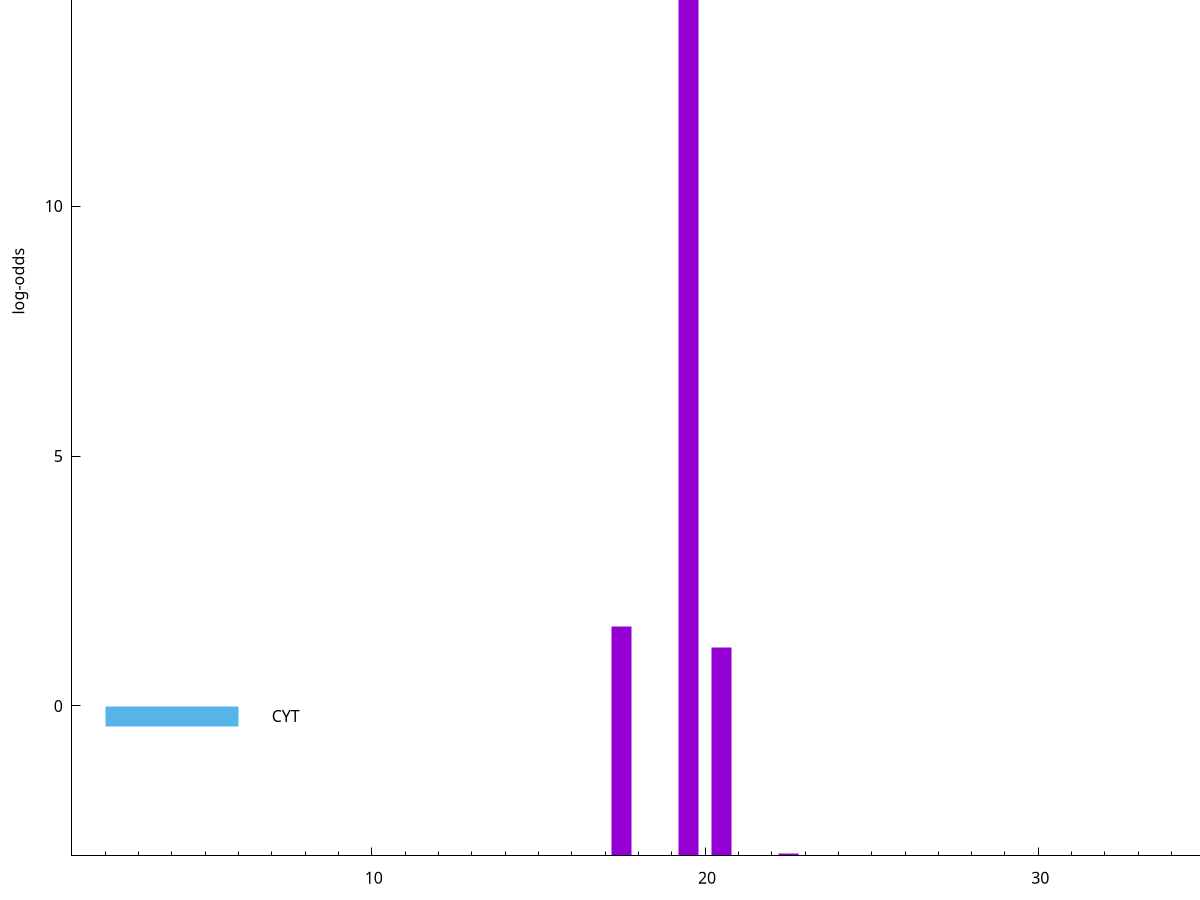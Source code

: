 set title "LipoP predictions for SRR5666468.gff"
set size 2., 1.4
set xrange [1:70] 
set mxtics 10
set yrange [-3:20]
set y2range [0:23]
set ylabel "log-odds"
set term postscript eps color solid "Helvetica" 30
set output "SRR5666468.gff6.eps"
set arrow from 2,14.5928 to 6,14.5928 nohead lt 1 lw 20
set label "SpI" at 7,14.5928
set arrow from 2,-0.200913 to 6,-0.200913 nohead lt 3 lw 20
set label "CYT" at 7,-0.200913
set arrow from 2,14.5928 to 6,14.5928 nohead lt 1 lw 20
set label "SpI" at 7,14.5928
# NOTE: The scores below are the log-odds scores with the threshold
# NOTE: subtracted (a hack to make gnuplot make the histogram all
# NOTE: look nice).
plot "-" axes x1y2 title "" with impulses lt 1 lw 20
19.500000 17.592400
17.500000 4.583710
20.500000 4.162800
22.500000 0.043020
e
exit
